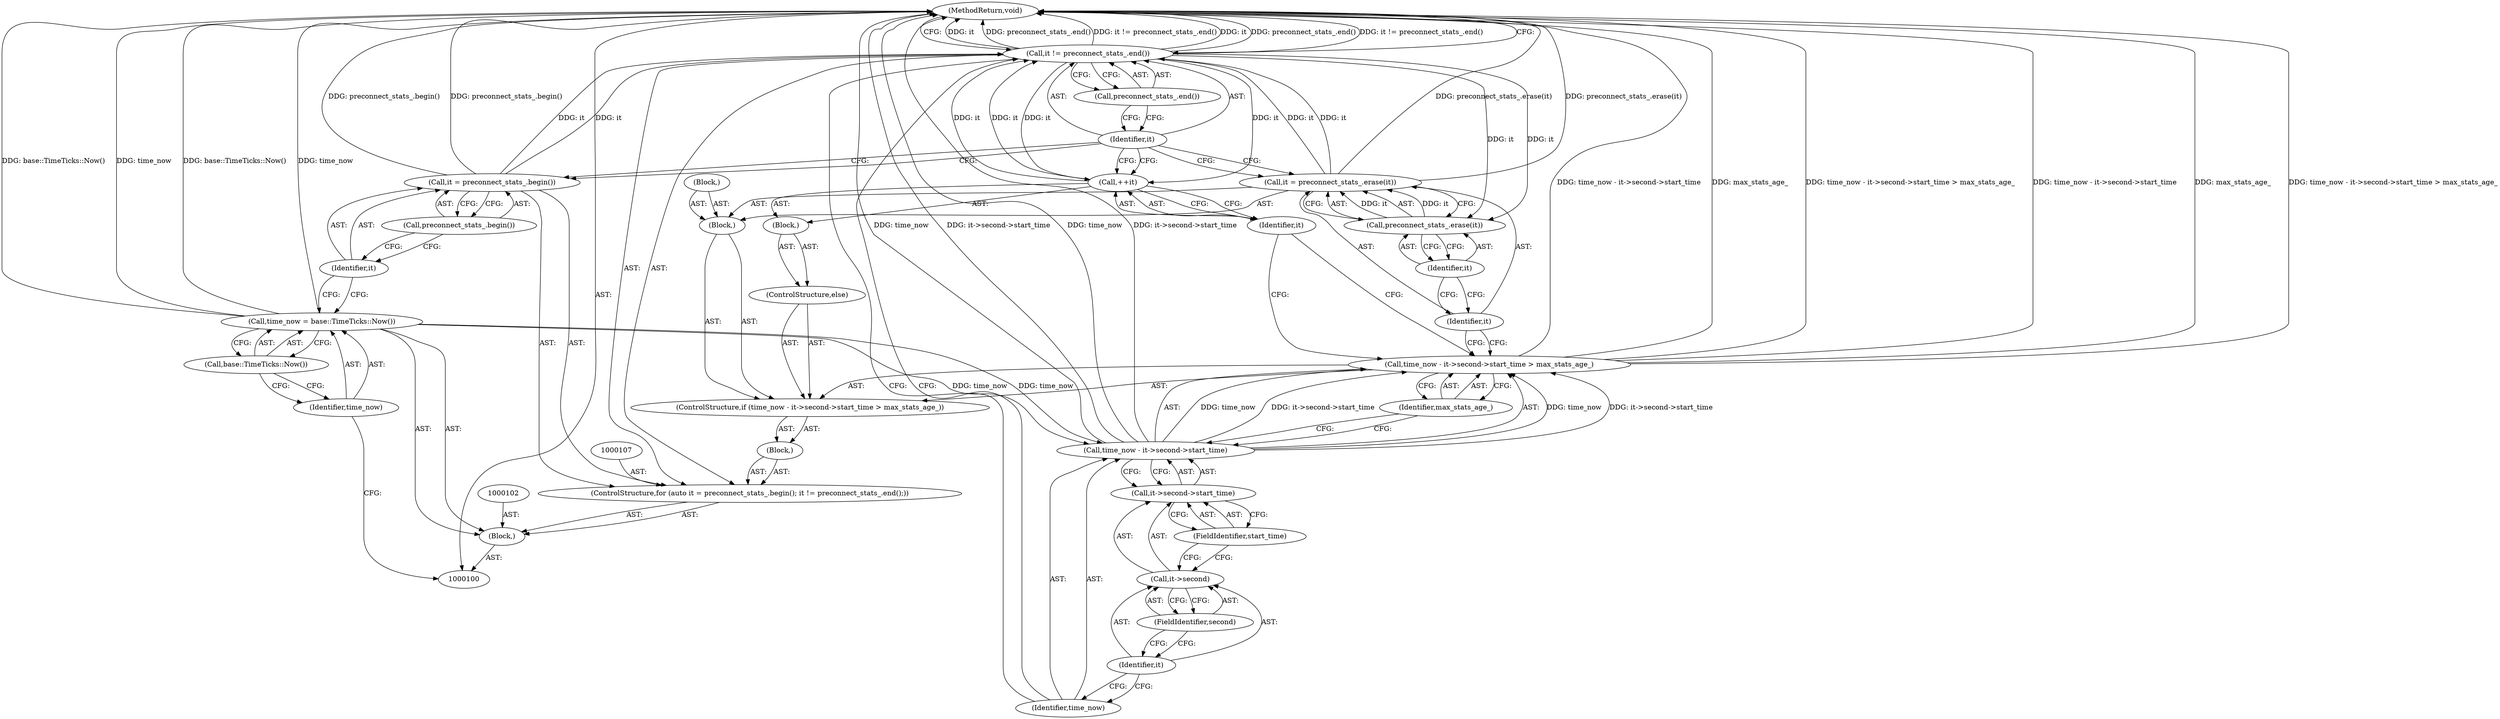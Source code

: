 digraph "0_Chrome_fec26ff33bf372476a70326f3669a35f34a9d474_2" {
"1000135" [label="(MethodReturn,void)"];
"1000101" [label="(Block,)"];
"1000103" [label="(Call,time_now = base::TimeTicks::Now())"];
"1000104" [label="(Identifier,time_now)"];
"1000105" [label="(Call,base::TimeTicks::Now())"];
"1000108" [label="(Call,it = preconnect_stats_.begin())"];
"1000109" [label="(Identifier,it)"];
"1000110" [label="(Call,preconnect_stats_.begin())"];
"1000106" [label="(ControlStructure,for (auto it = preconnect_stats_.begin(); it != preconnect_stats_.end();))"];
"1000111" [label="(Call,it != preconnect_stats_.end())"];
"1000112" [label="(Identifier,it)"];
"1000113" [label="(Call,preconnect_stats_.end())"];
"1000114" [label="(Block,)"];
"1000119" [label="(Call,it->second->start_time)"];
"1000120" [label="(Call,it->second)"];
"1000121" [label="(Identifier,it)"];
"1000122" [label="(FieldIdentifier,second)"];
"1000123" [label="(FieldIdentifier,start_time)"];
"1000124" [label="(Identifier,max_stats_age_)"];
"1000115" [label="(ControlStructure,if (time_now - it->second->start_time > max_stats_age_))"];
"1000125" [label="(Block,)"];
"1000116" [label="(Call,time_now - it->second->start_time > max_stats_age_)"];
"1000117" [label="(Call,time_now - it->second->start_time)"];
"1000118" [label="(Identifier,time_now)"];
"1000126" [label="(Block,)"];
"1000129" [label="(Call,preconnect_stats_.erase(it))"];
"1000130" [label="(Identifier,it)"];
"1000127" [label="(Call,it = preconnect_stats_.erase(it))"];
"1000128" [label="(Identifier,it)"];
"1000132" [label="(Block,)"];
"1000131" [label="(ControlStructure,else)"];
"1000133" [label="(Call,++it)"];
"1000134" [label="(Identifier,it)"];
"1000135" -> "1000100"  [label="AST: "];
"1000135" -> "1000111"  [label="CFG: "];
"1000116" -> "1000135"  [label="DDG: time_now - it->second->start_time"];
"1000116" -> "1000135"  [label="DDG: max_stats_age_"];
"1000116" -> "1000135"  [label="DDG: time_now - it->second->start_time > max_stats_age_"];
"1000103" -> "1000135"  [label="DDG: time_now"];
"1000103" -> "1000135"  [label="DDG: base::TimeTicks::Now()"];
"1000117" -> "1000135"  [label="DDG: time_now"];
"1000117" -> "1000135"  [label="DDG: it->second->start_time"];
"1000127" -> "1000135"  [label="DDG: preconnect_stats_.erase(it)"];
"1000111" -> "1000135"  [label="DDG: it"];
"1000111" -> "1000135"  [label="DDG: preconnect_stats_.end()"];
"1000111" -> "1000135"  [label="DDG: it != preconnect_stats_.end()"];
"1000108" -> "1000135"  [label="DDG: preconnect_stats_.begin()"];
"1000101" -> "1000100"  [label="AST: "];
"1000102" -> "1000101"  [label="AST: "];
"1000103" -> "1000101"  [label="AST: "];
"1000106" -> "1000101"  [label="AST: "];
"1000103" -> "1000101"  [label="AST: "];
"1000103" -> "1000105"  [label="CFG: "];
"1000104" -> "1000103"  [label="AST: "];
"1000105" -> "1000103"  [label="AST: "];
"1000109" -> "1000103"  [label="CFG: "];
"1000103" -> "1000135"  [label="DDG: time_now"];
"1000103" -> "1000135"  [label="DDG: base::TimeTicks::Now()"];
"1000103" -> "1000117"  [label="DDG: time_now"];
"1000104" -> "1000103"  [label="AST: "];
"1000104" -> "1000100"  [label="CFG: "];
"1000105" -> "1000104"  [label="CFG: "];
"1000105" -> "1000103"  [label="AST: "];
"1000105" -> "1000104"  [label="CFG: "];
"1000103" -> "1000105"  [label="CFG: "];
"1000108" -> "1000106"  [label="AST: "];
"1000108" -> "1000110"  [label="CFG: "];
"1000109" -> "1000108"  [label="AST: "];
"1000110" -> "1000108"  [label="AST: "];
"1000112" -> "1000108"  [label="CFG: "];
"1000108" -> "1000135"  [label="DDG: preconnect_stats_.begin()"];
"1000108" -> "1000111"  [label="DDG: it"];
"1000109" -> "1000108"  [label="AST: "];
"1000109" -> "1000103"  [label="CFG: "];
"1000110" -> "1000109"  [label="CFG: "];
"1000110" -> "1000108"  [label="AST: "];
"1000110" -> "1000109"  [label="CFG: "];
"1000108" -> "1000110"  [label="CFG: "];
"1000106" -> "1000101"  [label="AST: "];
"1000107" -> "1000106"  [label="AST: "];
"1000108" -> "1000106"  [label="AST: "];
"1000111" -> "1000106"  [label="AST: "];
"1000114" -> "1000106"  [label="AST: "];
"1000111" -> "1000106"  [label="AST: "];
"1000111" -> "1000113"  [label="CFG: "];
"1000112" -> "1000111"  [label="AST: "];
"1000113" -> "1000111"  [label="AST: "];
"1000118" -> "1000111"  [label="CFG: "];
"1000135" -> "1000111"  [label="CFG: "];
"1000111" -> "1000135"  [label="DDG: it"];
"1000111" -> "1000135"  [label="DDG: preconnect_stats_.end()"];
"1000111" -> "1000135"  [label="DDG: it != preconnect_stats_.end()"];
"1000133" -> "1000111"  [label="DDG: it"];
"1000127" -> "1000111"  [label="DDG: it"];
"1000108" -> "1000111"  [label="DDG: it"];
"1000111" -> "1000129"  [label="DDG: it"];
"1000111" -> "1000133"  [label="DDG: it"];
"1000112" -> "1000111"  [label="AST: "];
"1000112" -> "1000108"  [label="CFG: "];
"1000112" -> "1000127"  [label="CFG: "];
"1000112" -> "1000133"  [label="CFG: "];
"1000113" -> "1000112"  [label="CFG: "];
"1000113" -> "1000111"  [label="AST: "];
"1000113" -> "1000112"  [label="CFG: "];
"1000111" -> "1000113"  [label="CFG: "];
"1000114" -> "1000106"  [label="AST: "];
"1000115" -> "1000114"  [label="AST: "];
"1000119" -> "1000117"  [label="AST: "];
"1000119" -> "1000123"  [label="CFG: "];
"1000120" -> "1000119"  [label="AST: "];
"1000123" -> "1000119"  [label="AST: "];
"1000117" -> "1000119"  [label="CFG: "];
"1000120" -> "1000119"  [label="AST: "];
"1000120" -> "1000122"  [label="CFG: "];
"1000121" -> "1000120"  [label="AST: "];
"1000122" -> "1000120"  [label="AST: "];
"1000123" -> "1000120"  [label="CFG: "];
"1000121" -> "1000120"  [label="AST: "];
"1000121" -> "1000118"  [label="CFG: "];
"1000122" -> "1000121"  [label="CFG: "];
"1000122" -> "1000120"  [label="AST: "];
"1000122" -> "1000121"  [label="CFG: "];
"1000120" -> "1000122"  [label="CFG: "];
"1000123" -> "1000119"  [label="AST: "];
"1000123" -> "1000120"  [label="CFG: "];
"1000119" -> "1000123"  [label="CFG: "];
"1000124" -> "1000116"  [label="AST: "];
"1000124" -> "1000117"  [label="CFG: "];
"1000116" -> "1000124"  [label="CFG: "];
"1000115" -> "1000114"  [label="AST: "];
"1000116" -> "1000115"  [label="AST: "];
"1000125" -> "1000115"  [label="AST: "];
"1000131" -> "1000115"  [label="AST: "];
"1000125" -> "1000115"  [label="AST: "];
"1000126" -> "1000125"  [label="AST: "];
"1000127" -> "1000125"  [label="AST: "];
"1000116" -> "1000115"  [label="AST: "];
"1000116" -> "1000124"  [label="CFG: "];
"1000117" -> "1000116"  [label="AST: "];
"1000124" -> "1000116"  [label="AST: "];
"1000128" -> "1000116"  [label="CFG: "];
"1000134" -> "1000116"  [label="CFG: "];
"1000116" -> "1000135"  [label="DDG: time_now - it->second->start_time"];
"1000116" -> "1000135"  [label="DDG: max_stats_age_"];
"1000116" -> "1000135"  [label="DDG: time_now - it->second->start_time > max_stats_age_"];
"1000117" -> "1000116"  [label="DDG: time_now"];
"1000117" -> "1000116"  [label="DDG: it->second->start_time"];
"1000117" -> "1000116"  [label="AST: "];
"1000117" -> "1000119"  [label="CFG: "];
"1000118" -> "1000117"  [label="AST: "];
"1000119" -> "1000117"  [label="AST: "];
"1000124" -> "1000117"  [label="CFG: "];
"1000117" -> "1000135"  [label="DDG: time_now"];
"1000117" -> "1000135"  [label="DDG: it->second->start_time"];
"1000117" -> "1000116"  [label="DDG: time_now"];
"1000117" -> "1000116"  [label="DDG: it->second->start_time"];
"1000103" -> "1000117"  [label="DDG: time_now"];
"1000118" -> "1000117"  [label="AST: "];
"1000118" -> "1000111"  [label="CFG: "];
"1000121" -> "1000118"  [label="CFG: "];
"1000126" -> "1000125"  [label="AST: "];
"1000129" -> "1000127"  [label="AST: "];
"1000129" -> "1000130"  [label="CFG: "];
"1000130" -> "1000129"  [label="AST: "];
"1000127" -> "1000129"  [label="CFG: "];
"1000129" -> "1000127"  [label="DDG: it"];
"1000111" -> "1000129"  [label="DDG: it"];
"1000130" -> "1000129"  [label="AST: "];
"1000130" -> "1000128"  [label="CFG: "];
"1000129" -> "1000130"  [label="CFG: "];
"1000127" -> "1000125"  [label="AST: "];
"1000127" -> "1000129"  [label="CFG: "];
"1000128" -> "1000127"  [label="AST: "];
"1000129" -> "1000127"  [label="AST: "];
"1000112" -> "1000127"  [label="CFG: "];
"1000127" -> "1000135"  [label="DDG: preconnect_stats_.erase(it)"];
"1000127" -> "1000111"  [label="DDG: it"];
"1000129" -> "1000127"  [label="DDG: it"];
"1000128" -> "1000127"  [label="AST: "];
"1000128" -> "1000116"  [label="CFG: "];
"1000130" -> "1000128"  [label="CFG: "];
"1000132" -> "1000131"  [label="AST: "];
"1000133" -> "1000132"  [label="AST: "];
"1000131" -> "1000115"  [label="AST: "];
"1000132" -> "1000131"  [label="AST: "];
"1000133" -> "1000132"  [label="AST: "];
"1000133" -> "1000134"  [label="CFG: "];
"1000134" -> "1000133"  [label="AST: "];
"1000112" -> "1000133"  [label="CFG: "];
"1000133" -> "1000111"  [label="DDG: it"];
"1000111" -> "1000133"  [label="DDG: it"];
"1000134" -> "1000133"  [label="AST: "];
"1000134" -> "1000116"  [label="CFG: "];
"1000133" -> "1000134"  [label="CFG: "];
}
